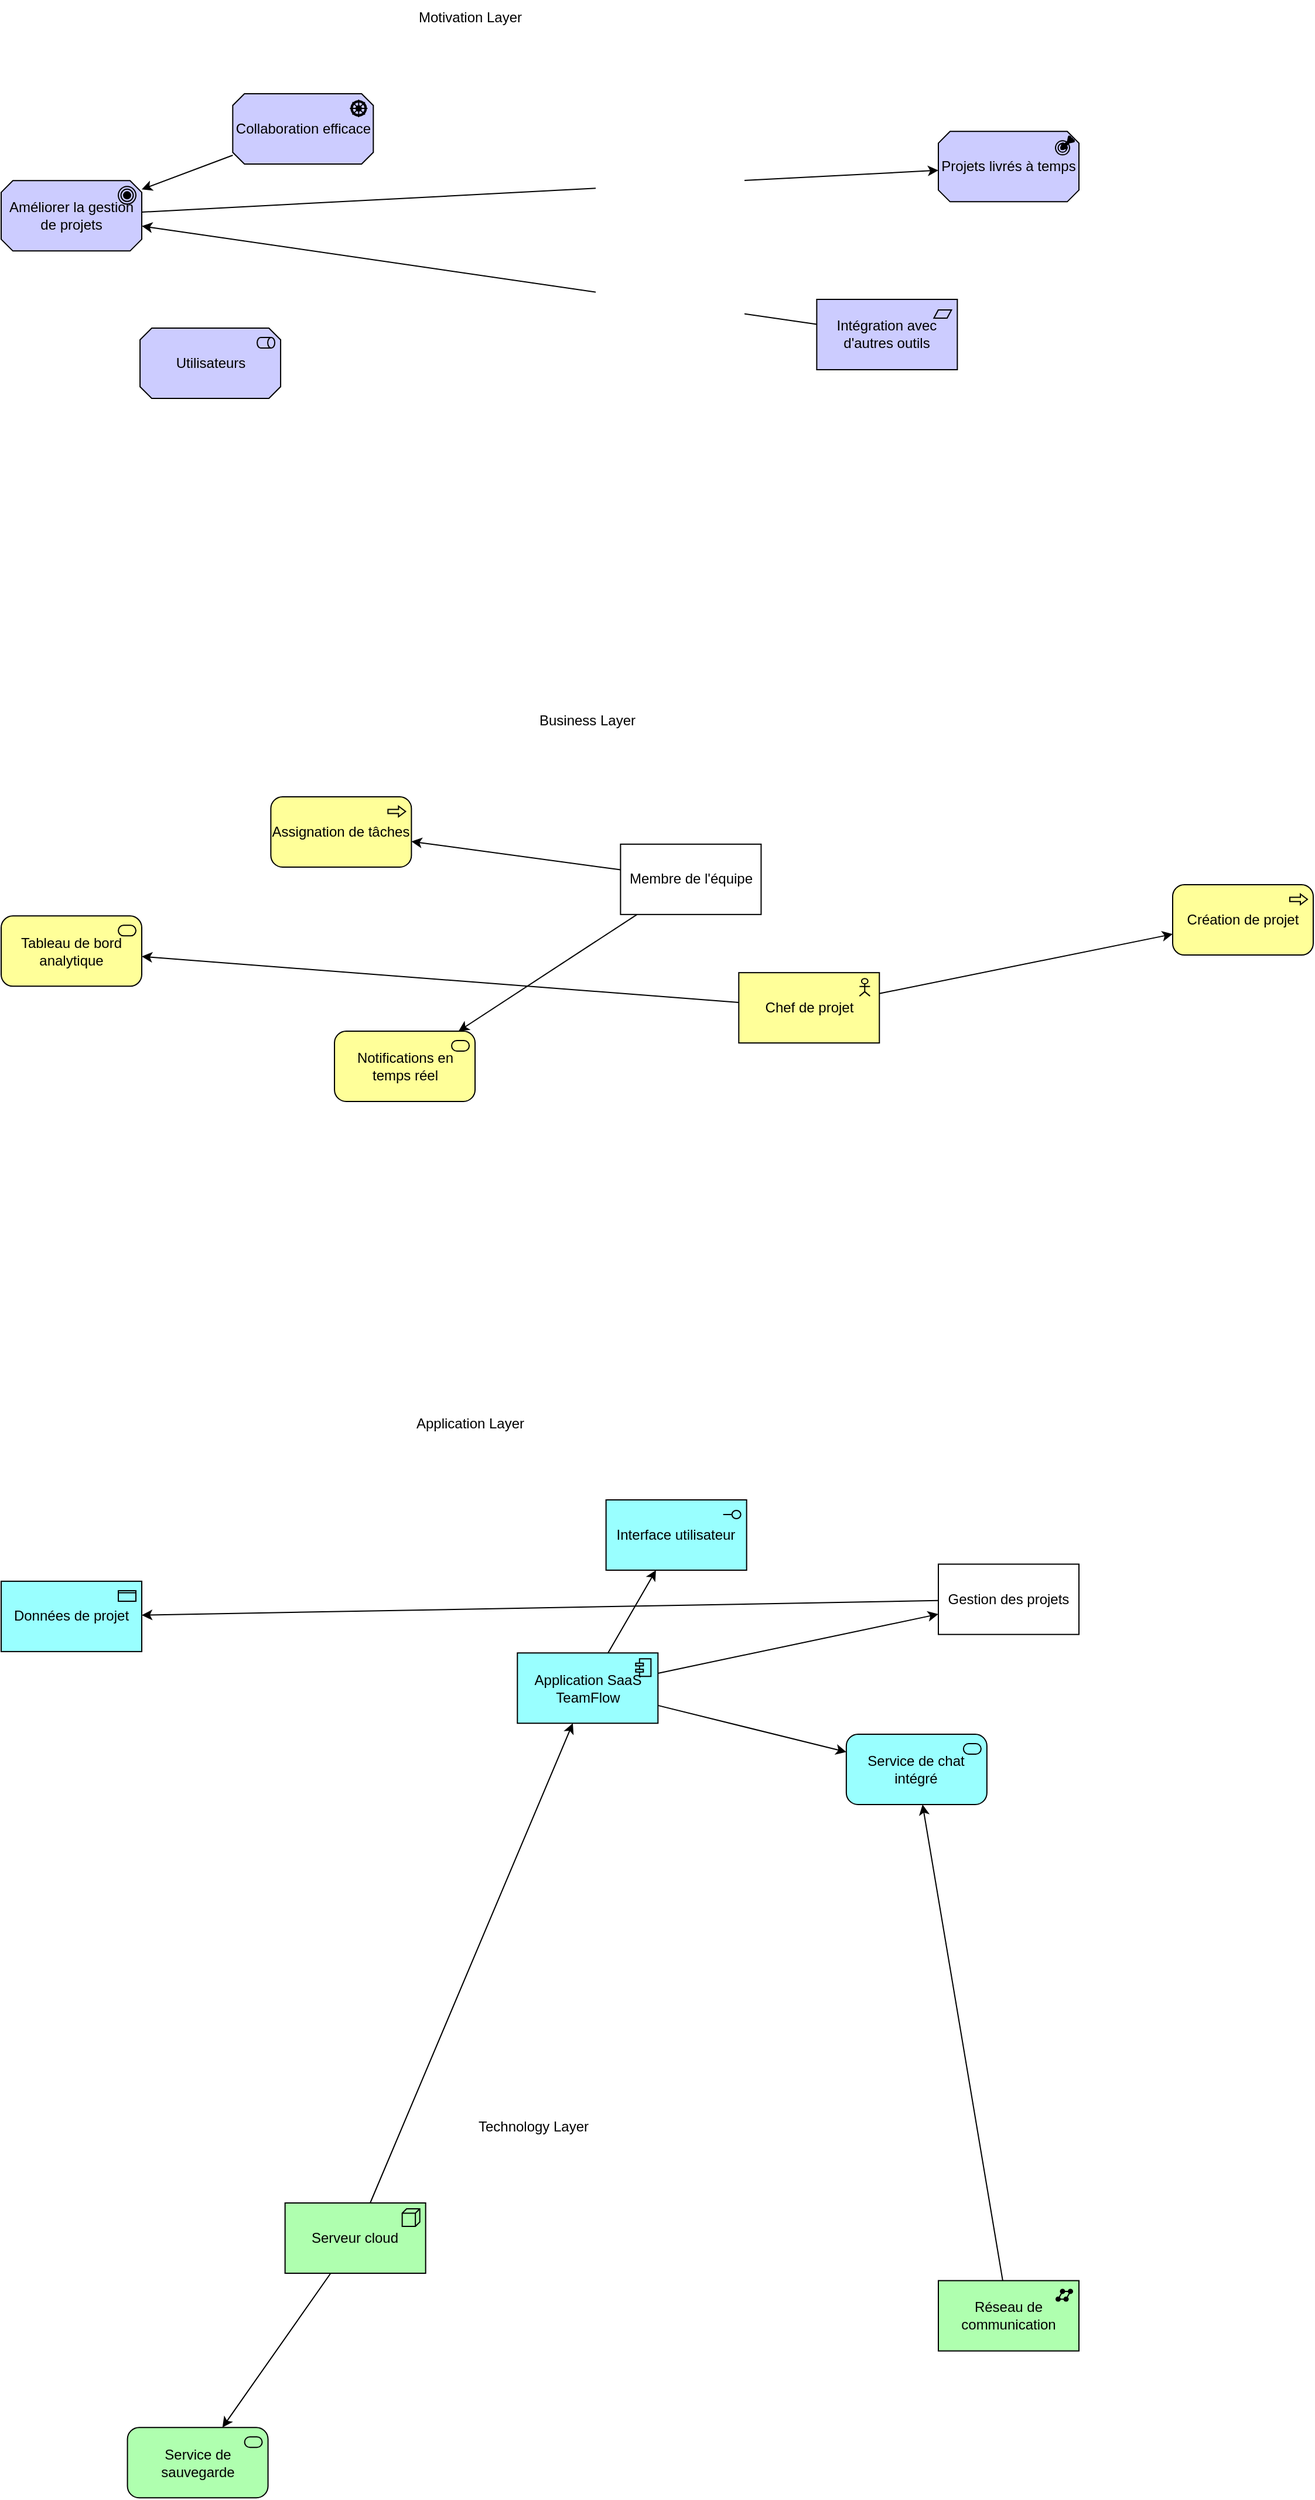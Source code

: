 <?xml version='1.0' encoding='UTF-8'?>
<mxfile version="1.0" encoding="UTF-8"><diagram name="ArchiMate Model" id="archimate_diagram"><mxGraphModel dx="1050" dy="522" grid="1" gridSize="10"><root><mxCell id="0" /><mxCell id="1" parent="0" /><mxCell id="label_Motivation_Layer" value="Motivation Layer" style="text;html=1;align=center;verticalAlign=middle;resizable=0;points=[];" vertex="1" parent="1"><mxGeometry x="400.0" y="20.0" width="200" height="30" as="geometry" /></mxCell><mxCell id="elem_m1" value="Utilisateurs" style="html=1;outlineConnect=0;whiteSpace=wrap;fillColor=#CCCCFF;shape=mxgraph.archimate3.application;appType=role;archiType=oct;" vertex="1" parent="1"><mxGeometry x="218.541" y="300.0" width="120" height="60" as="geometry" /></mxCell><mxCell id="elem_m2" value="Collaboration efficace" style="html=1;outlineConnect=0;whiteSpace=wrap;fillColor=#CCCCFF;shape=mxgraph.archimate3.application;appType=driver;archiType=oct;" vertex="1" parent="1"><mxGeometry x="297.673" y="100.0" width="120" height="60" as="geometry" /></mxCell><mxCell id="elem_m3" value="Améliorer la gestion de projets" style="html=1;outlineConnect=0;whiteSpace=wrap;fillColor=#CCCCFF;shape=mxgraph.archimate3.application;appType=goal;archiType=oct;" vertex="1" parent="1"><mxGeometry x="100.0" y="174.187" width="120" height="60" as="geometry" /></mxCell><mxCell id="elem_m4" value="Projets livrés à temps" style="html=1;outlineConnect=0;whiteSpace=wrap;fillColor=#CCCCFF;shape=mxgraph.archimate3.application;appType=outcome;archiType=oct;" vertex="1" parent="1"><mxGeometry x="900.0" y="132.174" width="120" height="60" as="geometry" /></mxCell><mxCell id="elem_m5" value="Intégration avec d'autres outils" style="html=1;outlineConnect=0;whiteSpace=wrap;fillColor=#CCCCFF;shape=mxgraph.archimate3.application;appType=requirement;archiType=square;" vertex="1" parent="1"><mxGeometry x="796.19" y="275.493" width="120" height="60" as="geometry" /></mxCell><mxCell id="conn_elem_m2_elem_m3" style="html=1;shape=mxgraph.archimate3.relationship;archiType=influence;" edge="1" source="elem_m2" target="elem_m3" parent="1"><mxGeometry relative="1" as="geometry" /></mxCell><mxCell id="conn_elem_m3_elem_m4" style="html=1;shape=mxgraph.archimate3.relationship;archiType=assignment;" edge="1" source="elem_m3" target="elem_m4" parent="1"><mxGeometry relative="1" as="geometry" /></mxCell><mxCell id="conn_elem_m5_elem_m3" style="html=1;shape=mxgraph.archimate3.relationship;archiType=influence;" edge="1" source="elem_m5" target="elem_m3" parent="1"><mxGeometry relative="1" as="geometry" /></mxCell><mxCell id="label_Business_Layer" value="Business Layer" style="text;html=1;align=center;verticalAlign=middle;resizable=0;points=[];" vertex="1" parent="1"><mxGeometry x="500.0" y="620.0" width="200" height="30" as="geometry" /></mxCell><mxCell id="elem_b1" value="Chef de projet" style="html=1;outlineConnect=0;whiteSpace=wrap;fillColor=#ffff99;shape=mxgraph.archimate3.application;appType=actor;archiType=square;" vertex="1" parent="1"><mxGeometry x="729.645" y="850.068" width="120" height="60" as="geometry" /></mxCell><mxCell id="elem_b2" value="Membre de l'équipe" style="html=1;outlineConnect=0;whiteSpace=wrap;fillColor=#FFFFFF;shape=mxgraph.archimate3.rectangle;" vertex="1" parent="1"><mxGeometry x="628.701" y="740.421" width="120" height="60" as="geometry" /></mxCell><mxCell id="elem_b3" value="Création de projet" style="html=1;outlineConnect=0;whiteSpace=wrap;fillColor=#ffff99;shape=mxgraph.archimate3.application;appType=proc;archiType=rounded;" vertex="1" parent="1"><mxGeometry x="1100.0" y="775.017" width="120" height="60" as="geometry" /></mxCell><mxCell id="elem_b4" value="Assignation de tâches" style="html=1;outlineConnect=0;whiteSpace=wrap;fillColor=#ffff99;shape=mxgraph.archimate3.application;appType=proc;archiType=rounded;" vertex="1" parent="1"><mxGeometry x="330.189" y="700.0" width="120" height="60" as="geometry" /></mxCell><mxCell id="elem_b5" value="Tableau de bord analytique" style="html=1;outlineConnect=0;whiteSpace=wrap;fillColor=#ffff99;shape=mxgraph.archimate3.application;appType=serv;archiType=rounded;" vertex="1" parent="1"><mxGeometry x="100.0" y="801.663" width="120" height="60" as="geometry" /></mxCell><mxCell id="elem_b6" value="Notifications en temps réel" style="html=1;outlineConnect=0;whiteSpace=wrap;fillColor=#ffff99;shape=mxgraph.archimate3.application;appType=serv;archiType=rounded;" vertex="1" parent="1"><mxGeometry x="384.52" y="900.0" width="120" height="60" as="geometry" /></mxCell><mxCell id="conn_elem_b1_elem_b3" style="html=1;shape=mxgraph.archimate3.relationship;archiType=assignment;" edge="1" source="elem_b1" target="elem_b3" parent="1"><mxGeometry relative="1" as="geometry" /></mxCell><mxCell id="conn_elem_b2_elem_b4" style="html=1;shape=mxgraph.archimate3.relationship;archiType=assignment;" edge="1" source="elem_b2" target="elem_b4" parent="1"><mxGeometry relative="1" as="geometry" /></mxCell><mxCell id="conn_elem_b1_elem_b5" style="html=1;shape=mxgraph.archimate3.relationship;archiType=serving;" edge="1" source="elem_b1" target="elem_b5" parent="1"><mxGeometry relative="1" as="geometry" /></mxCell><mxCell id="conn_elem_b2_elem_b6" style="html=1;shape=mxgraph.archimate3.relationship;archiType=serving;" edge="1" source="elem_b2" target="elem_b6" parent="1"><mxGeometry relative="1" as="geometry" /></mxCell><mxCell id="label_Application_Layer" value="Application Layer" style="text;html=1;align=center;verticalAlign=middle;resizable=0;points=[];" vertex="1" parent="1"><mxGeometry x="400.0" y="1220.0" width="200" height="30" as="geometry" /></mxCell><mxCell id="elem_a1" value="Application SaaS TeamFlow" style="html=1;outlineConnect=0;whiteSpace=wrap;fillColor=#99ffff;shape=mxgraph.archimate3.application;appType=comp;archiType=square;" vertex="1" parent="1"><mxGeometry x="540.653" y="1430.626" width="120" height="60" as="geometry" /></mxCell><mxCell id="elem_a2" value="Gestion des projets" style="html=1;outlineConnect=0;whiteSpace=wrap;fillColor=#FFFFFF;shape=mxgraph.archimate3.rectangle;" vertex="1" parent="1"><mxGeometry x="900.0" y="1354.834" width="120" height="60" as="geometry" /></mxCell><mxCell id="elem_a3" value="Interface utilisateur" style="html=1;outlineConnect=0;whiteSpace=wrap;fillColor=#99ffff;shape=mxgraph.archimate3.application;appType=interface;archiType=square;" vertex="1" parent="1"><mxGeometry x="616.322" y="1300.0" width="120" height="60" as="geometry" /></mxCell><mxCell id="elem_a4" value="Service de chat intégré" style="html=1;outlineConnect=0;whiteSpace=wrap;fillColor=#99ffff;shape=mxgraph.archimate3.application;appType=serv;archiType=rounded;" vertex="1" parent="1"><mxGeometry x="821.432" y="1500.0" width="120" height="60" as="geometry" /></mxCell><mxCell id="elem_a5" value="Données de projet" style="html=1;outlineConnect=0;whiteSpace=wrap;fillColor=#99ffff;shape=mxgraph.archimate3.application;appType=passive;archiType=square;" vertex="1" parent="1"><mxGeometry x="100.0" y="1369.445" width="120" height="60" as="geometry" /></mxCell><mxCell id="conn_elem_a1_elem_a2" style="html=1;shape=mxgraph.archimate3.relationship;archiType=association;" edge="1" source="elem_a1" target="elem_a2" parent="1"><mxGeometry relative="1" as="geometry" /></mxCell><mxCell id="conn_elem_a1_elem_a3" style="html=1;shape=mxgraph.archimate3.relationship;archiType=association;" edge="1" source="elem_a1" target="elem_a3" parent="1"><mxGeometry relative="1" as="geometry" /></mxCell><mxCell id="conn_elem_a1_elem_a4" style="html=1;shape=mxgraph.archimate3.relationship;archiType=association;" edge="1" source="elem_a1" target="elem_a4" parent="1"><mxGeometry relative="1" as="geometry" /></mxCell><mxCell id="conn_elem_a2_elem_a5" style="html=1;shape=mxgraph.archimate3.relationship;archiType=access;" edge="1" source="elem_a2" target="elem_a5" parent="1"><mxGeometry relative="1" as="geometry" /></mxCell><mxCell id="label_Technology_Layer" value="Technology Layer" style="text;html=1;align=center;verticalAlign=middle;resizable=0;points=[];" vertex="1" parent="1"><mxGeometry x="453.894" y="1820.0" width="200" height="30" as="geometry" /></mxCell><mxCell id="elem_t1" value="Serveur cloud" style="html=1;outlineConnect=0;whiteSpace=wrap;fillColor=#AFFFAF;shape=mxgraph.archimate3.application;appType=node;archiType=square;" vertex="1" parent="1"><mxGeometry x="342.33" y="1900.0" width="120" height="60" as="geometry" /></mxCell><mxCell id="elem_t2" value="Service de sauvegarde" style="html=1;outlineConnect=0;whiteSpace=wrap;fillColor=#AFFFAF;shape=mxgraph.archimate3.application;appType=serv;archiType=rounded;" vertex="1" parent="1"><mxGeometry x="207.788" y="2091.632" width="120" height="60" as="geometry" /></mxCell><mxCell id="elem_t3" value="Réseau de communication" style="html=1;outlineConnect=0;whiteSpace=wrap;fillColor=#AFFFAF;shape=mxgraph.archimate3.application;appType=netw;archiType=square;" vertex="1" parent="1"><mxGeometry x="900.0" y="1966.289" width="120" height="60" as="geometry" /></mxCell><mxCell id="conn_elem_t1_elem_t2" style="html=1;shape=mxgraph.archimate3.relationship;archiType=serving;" edge="1" source="elem_t1" target="elem_t2" parent="1"><mxGeometry relative="1" as="geometry" /></mxCell><mxCell id="conn_elem_t1_elem_a1" style="html=1;shape=mxgraph.archimate3.relationship;archiType=serving;" edge="1" source="elem_t1" target="elem_a1" parent="1"><mxGeometry relative="1" as="geometry" /></mxCell><mxCell id="conn_elem_t3_elem_a4" style="html=1;shape=mxgraph.archimate3.relationship;archiType=serving;" edge="1" source="elem_t3" target="elem_a4" parent="1"><mxGeometry relative="1" as="geometry" /></mxCell></root></mxGraphModel></diagram></mxfile>